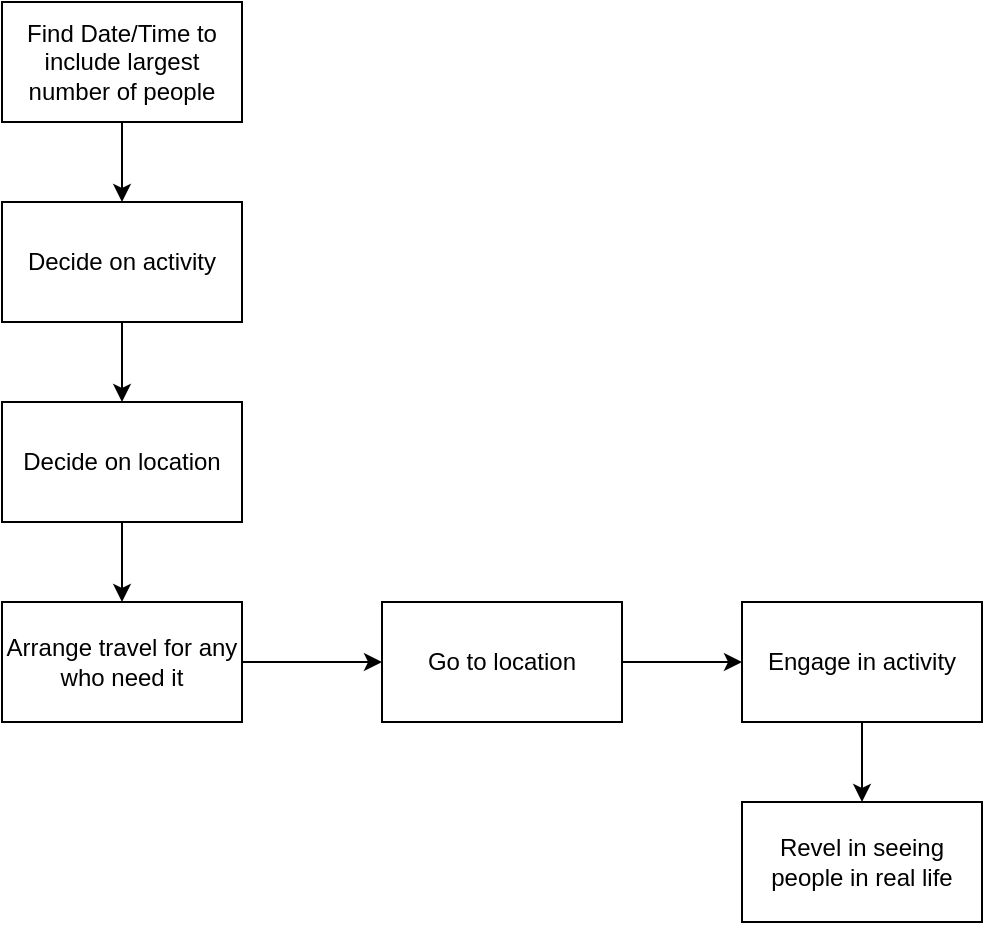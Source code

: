 <mxfile version="14.8.6" type="github">
  <diagram id="W0MCBadNGOacp23ZTZkQ" name="Page-1">
    <mxGraphModel dx="1422" dy="762" grid="1" gridSize="10" guides="1" tooltips="1" connect="1" arrows="1" fold="1" page="1" pageScale="1" pageWidth="850" pageHeight="1100" math="0" shadow="0">
      <root>
        <mxCell id="0" />
        <mxCell id="1" parent="0" />
        <mxCell id="3DG5JqcUGXvfQZCIUX8T-8" value="" style="edgeStyle=orthogonalEdgeStyle;rounded=0;orthogonalLoop=1;jettySize=auto;html=1;" edge="1" parent="1" source="3DG5JqcUGXvfQZCIUX8T-1" target="3DG5JqcUGXvfQZCIUX8T-2">
          <mxGeometry relative="1" as="geometry" />
        </mxCell>
        <mxCell id="3DG5JqcUGXvfQZCIUX8T-1" value="Find Date/Time to include largest number of people" style="rounded=0;whiteSpace=wrap;html=1;" vertex="1" parent="1">
          <mxGeometry x="160" y="110" width="120" height="60" as="geometry" />
        </mxCell>
        <mxCell id="3DG5JqcUGXvfQZCIUX8T-9" value="" style="edgeStyle=orthogonalEdgeStyle;rounded=0;orthogonalLoop=1;jettySize=auto;html=1;" edge="1" parent="1" source="3DG5JqcUGXvfQZCIUX8T-2" target="3DG5JqcUGXvfQZCIUX8T-3">
          <mxGeometry relative="1" as="geometry" />
        </mxCell>
        <mxCell id="3DG5JqcUGXvfQZCIUX8T-2" value="Decide on activity" style="rounded=0;whiteSpace=wrap;html=1;" vertex="1" parent="1">
          <mxGeometry x="160" y="210" width="120" height="60" as="geometry" />
        </mxCell>
        <mxCell id="3DG5JqcUGXvfQZCIUX8T-10" value="" style="edgeStyle=orthogonalEdgeStyle;rounded=0;orthogonalLoop=1;jettySize=auto;html=1;" edge="1" parent="1" source="3DG5JqcUGXvfQZCIUX8T-3" target="3DG5JqcUGXvfQZCIUX8T-4">
          <mxGeometry relative="1" as="geometry" />
        </mxCell>
        <mxCell id="3DG5JqcUGXvfQZCIUX8T-3" value="Decide on location" style="rounded=0;whiteSpace=wrap;html=1;" vertex="1" parent="1">
          <mxGeometry x="160" y="310" width="120" height="60" as="geometry" />
        </mxCell>
        <mxCell id="3DG5JqcUGXvfQZCIUX8T-11" value="" style="edgeStyle=orthogonalEdgeStyle;rounded=0;orthogonalLoop=1;jettySize=auto;html=1;" edge="1" parent="1" source="3DG5JqcUGXvfQZCIUX8T-4" target="3DG5JqcUGXvfQZCIUX8T-5">
          <mxGeometry relative="1" as="geometry" />
        </mxCell>
        <mxCell id="3DG5JqcUGXvfQZCIUX8T-4" value="Arrange travel for any who need it" style="rounded=0;whiteSpace=wrap;html=1;" vertex="1" parent="1">
          <mxGeometry x="160" y="410" width="120" height="60" as="geometry" />
        </mxCell>
        <mxCell id="3DG5JqcUGXvfQZCIUX8T-12" value="" style="edgeStyle=orthogonalEdgeStyle;rounded=0;orthogonalLoop=1;jettySize=auto;html=1;" edge="1" parent="1" source="3DG5JqcUGXvfQZCIUX8T-5" target="3DG5JqcUGXvfQZCIUX8T-6">
          <mxGeometry relative="1" as="geometry" />
        </mxCell>
        <mxCell id="3DG5JqcUGXvfQZCIUX8T-5" value="Go to location" style="rounded=0;whiteSpace=wrap;html=1;" vertex="1" parent="1">
          <mxGeometry x="350" y="410" width="120" height="60" as="geometry" />
        </mxCell>
        <mxCell id="3DG5JqcUGXvfQZCIUX8T-13" value="" style="edgeStyle=orthogonalEdgeStyle;rounded=0;orthogonalLoop=1;jettySize=auto;html=1;" edge="1" parent="1" source="3DG5JqcUGXvfQZCIUX8T-6" target="3DG5JqcUGXvfQZCIUX8T-7">
          <mxGeometry relative="1" as="geometry" />
        </mxCell>
        <mxCell id="3DG5JqcUGXvfQZCIUX8T-6" value="Engage in activity" style="rounded=0;whiteSpace=wrap;html=1;" vertex="1" parent="1">
          <mxGeometry x="530" y="410" width="120" height="60" as="geometry" />
        </mxCell>
        <mxCell id="3DG5JqcUGXvfQZCIUX8T-7" value="Revel in seeing people in real life" style="rounded=0;whiteSpace=wrap;html=1;" vertex="1" parent="1">
          <mxGeometry x="530" y="510" width="120" height="60" as="geometry" />
        </mxCell>
      </root>
    </mxGraphModel>
  </diagram>
</mxfile>
